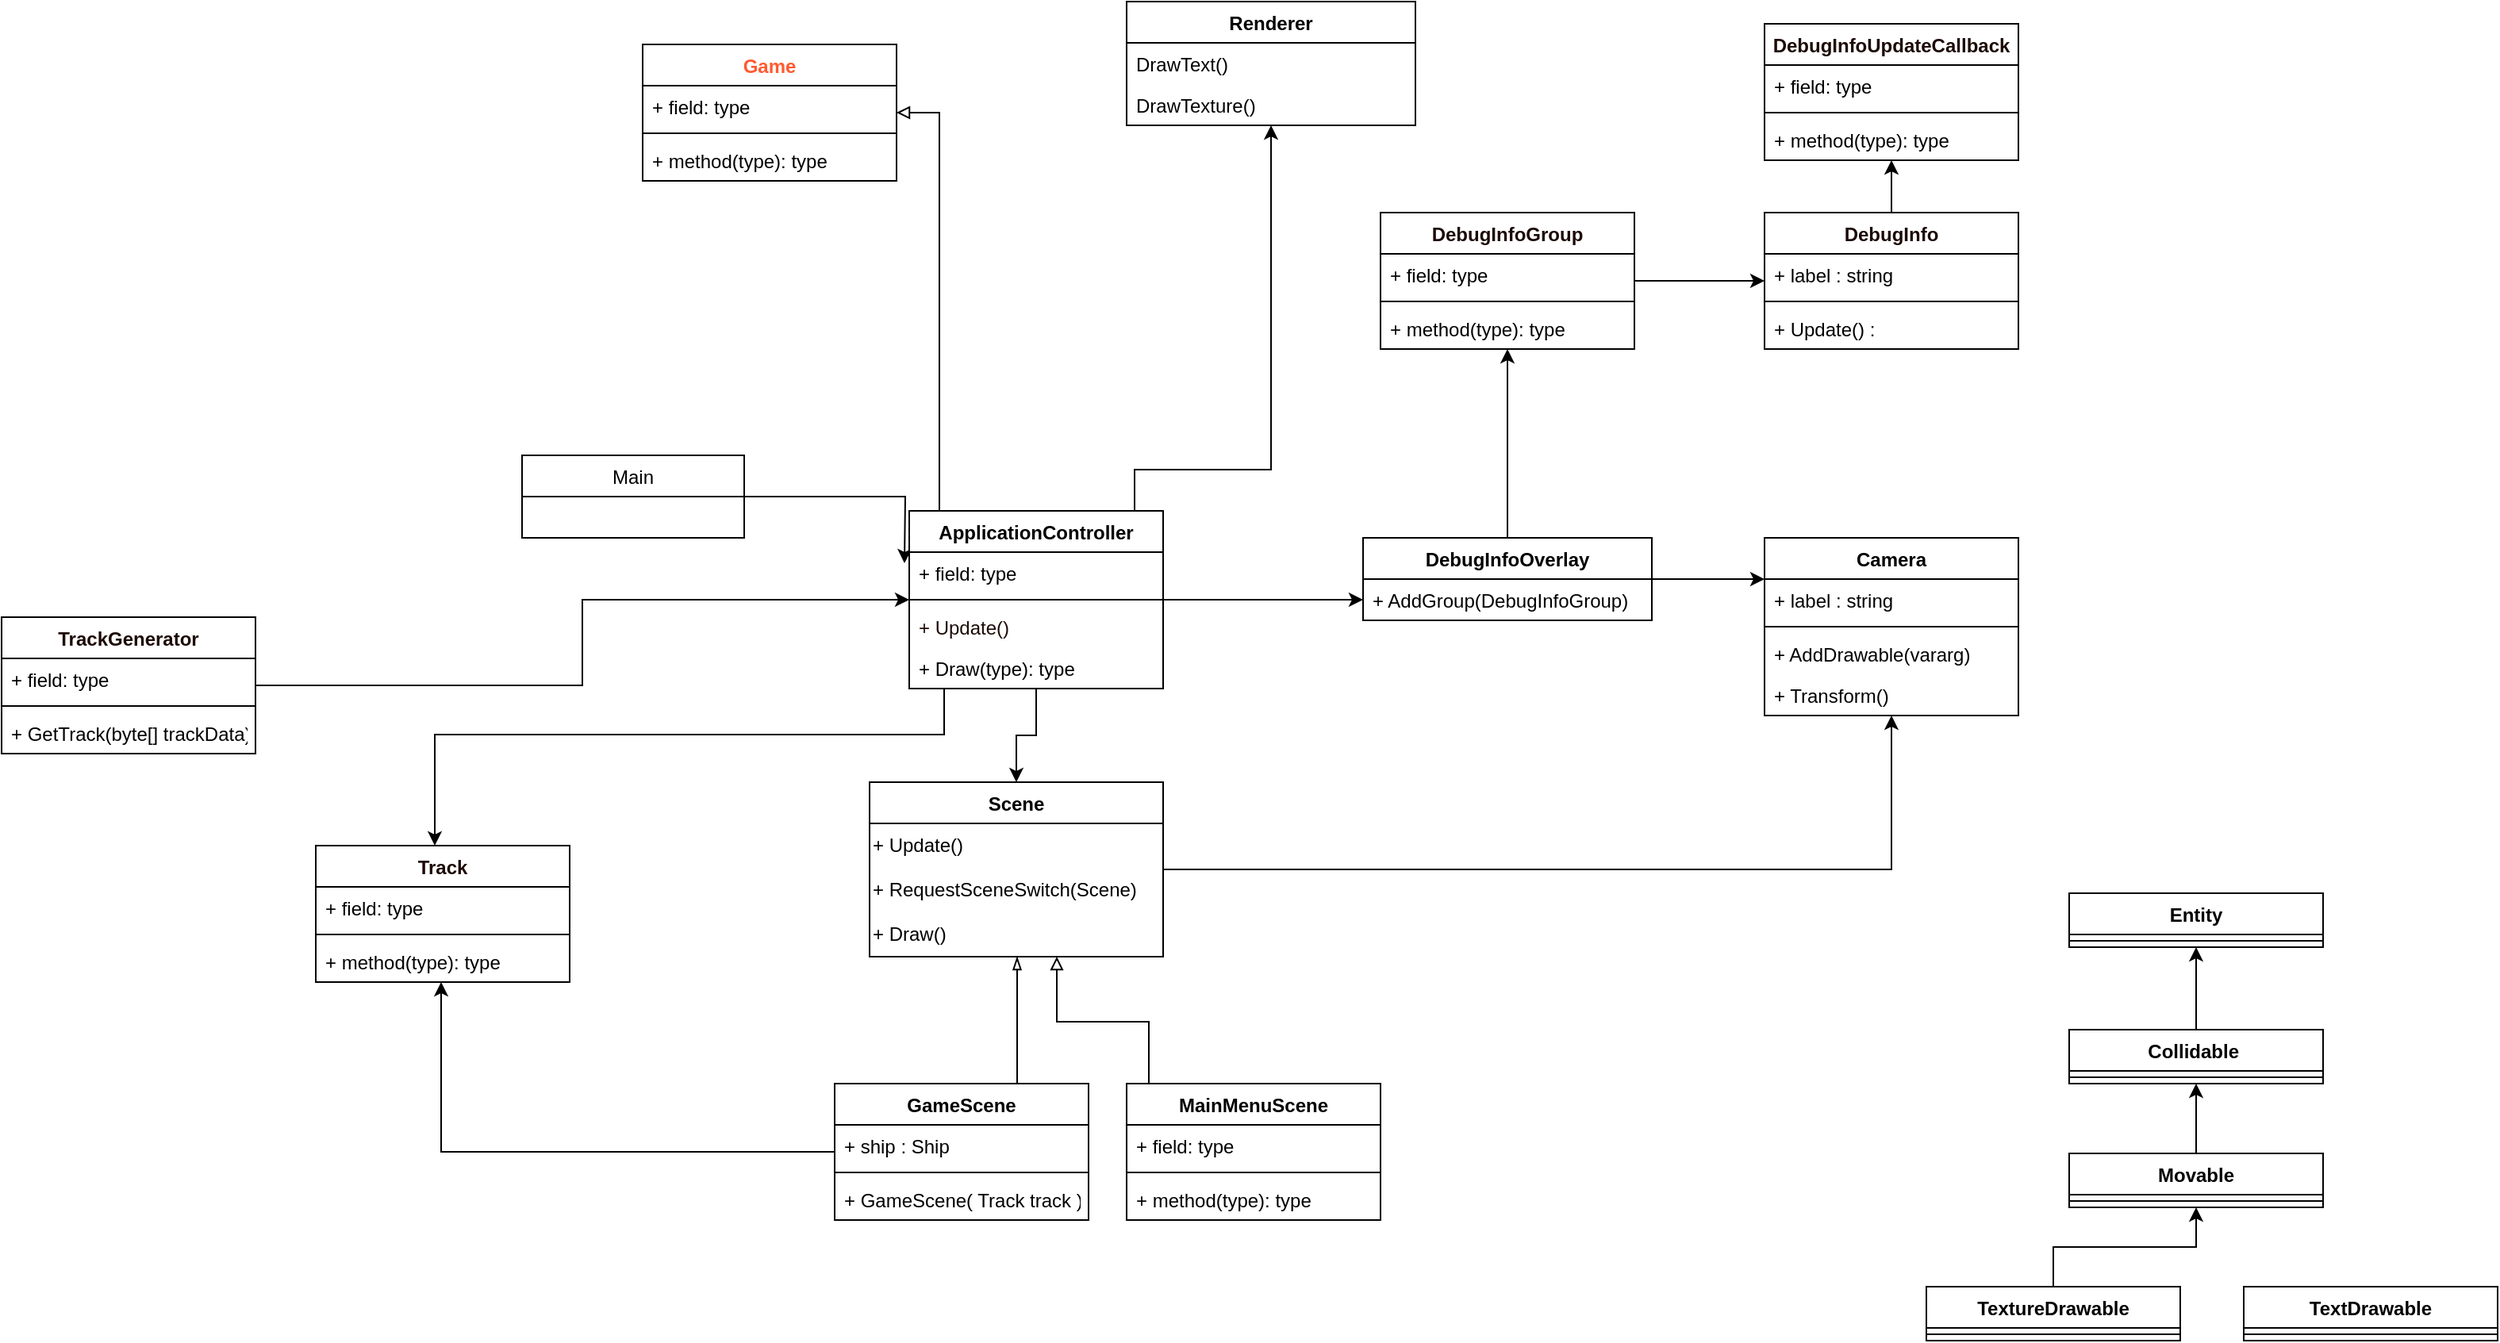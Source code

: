 <mxfile version="12.9.3" type="device"><diagram id="mxiK_QAR-Pll1zWQ23kL" name="Page-1"><mxGraphModel dx="1038" dy="647" grid="0" gridSize="10" guides="1" tooltips="1" connect="1" arrows="1" fold="1" page="1" pageScale="1" pageWidth="5000" pageHeight="5000" math="0" shadow="0"><root><mxCell id="0"/><mxCell id="1" parent="0"/><mxCell id="0sapLvZbMzvc2D1UZpV_-13" style="edgeStyle=orthogonalEdgeStyle;rounded=0;orthogonalLoop=1;jettySize=auto;html=1;" parent="1" source="0sapLvZbMzvc2D1UZpV_-12" edge="1"><mxGeometry relative="1" as="geometry"><mxPoint x="928" y="825" as="targetPoint"/></mxGeometry></mxCell><mxCell id="0sapLvZbMzvc2D1UZpV_-28" style="edgeStyle=orthogonalEdgeStyle;rounded=0;orthogonalLoop=1;jettySize=auto;html=1;endArrow=block;endFill=0;" parent="1" source="0sapLvZbMzvc2D1UZpV_-20" target="0sapLvZbMzvc2D1UZpV_-16" edge="1"><mxGeometry relative="1" as="geometry"><Array as="points"><mxPoint x="950" y="541"/></Array></mxGeometry></mxCell><mxCell id="0sapLvZbMzvc2D1UZpV_-38" style="edgeStyle=orthogonalEdgeStyle;rounded=0;orthogonalLoop=1;jettySize=auto;html=1;endArrow=classic;endFill=1;" parent="1" source="0sapLvZbMzvc2D1UZpV_-20" target="0sapLvZbMzvc2D1UZpV_-24" edge="1"><mxGeometry relative="1" as="geometry"/></mxCell><mxCell id="0sapLvZbMzvc2D1UZpV_-33" style="edgeStyle=orthogonalEdgeStyle;rounded=0;orthogonalLoop=1;jettySize=auto;html=1;endArrow=block;endFill=0;" parent="1" source="0sapLvZbMzvc2D1UZpV_-29" target="0sapLvZbMzvc2D1UZpV_-24" edge="1"><mxGeometry relative="1" as="geometry"><mxPoint x="906" y="1002" as="targetPoint"/><Array as="points"><mxPoint x="1082" y="1114"/><mxPoint x="1024" y="1114"/></Array></mxGeometry></mxCell><mxCell id="0sapLvZbMzvc2D1UZpV_-71" style="edgeStyle=orthogonalEdgeStyle;rounded=0;orthogonalLoop=1;jettySize=auto;html=1;endArrow=blockThin;endFill=0;fontColor=#FF5A30;" parent="1" source="0sapLvZbMzvc2D1UZpV_-34" target="0sapLvZbMzvc2D1UZpV_-24" edge="1"><mxGeometry relative="1" as="geometry"><Array as="points"><mxPoint x="999" y="1136"/><mxPoint x="999" y="1136"/></Array></mxGeometry></mxCell><mxCell id="0sapLvZbMzvc2D1UZpV_-72" style="edgeStyle=orthogonalEdgeStyle;rounded=0;orthogonalLoop=1;jettySize=auto;html=1;endArrow=classic;endFill=1;fontColor=#FF5A30;" parent="1" source="0sapLvZbMzvc2D1UZpV_-67" target="0sapLvZbMzvc2D1UZpV_-39" edge="1"><mxGeometry relative="1" as="geometry"><Array as="points"><mxPoint x="1352" y="834"/><mxPoint x="1352" y="834"/></Array></mxGeometry></mxCell><mxCell id="0sapLvZbMzvc2D1UZpV_-79" style="edgeStyle=orthogonalEdgeStyle;rounded=0;orthogonalLoop=1;jettySize=auto;html=1;endArrow=classic;endFill=1;fontColor=#1C0A05;" parent="1" source="0sapLvZbMzvc2D1UZpV_-20" target="0sapLvZbMzvc2D1UZpV_-70" edge="1"><mxGeometry relative="1" as="geometry"/></mxCell><mxCell id="yTdKxNWocLON9din9mry-3" style="edgeStyle=orthogonalEdgeStyle;rounded=0;orthogonalLoop=1;jettySize=auto;html=1;" parent="1" source="0sapLvZbMzvc2D1UZpV_-20" target="yTdKxNWocLON9din9mry-1" edge="1"><mxGeometry relative="1" as="geometry"><Array as="points"><mxPoint x="1073" y="766"/><mxPoint x="1159" y="766"/></Array></mxGeometry></mxCell><mxCell id="0sapLvZbMzvc2D1UZpV_-20" value="ApplicationController" style="swimlane;fontStyle=1;align=center;verticalAlign=top;childLayout=stackLayout;horizontal=1;startSize=26;horizontalStack=0;resizeParent=1;resizeParentMax=0;resizeLast=0;collapsible=1;marginBottom=0;" parent="1" vertex="1"><mxGeometry x="931" y="792" width="160" height="112" as="geometry"/></mxCell><mxCell id="0sapLvZbMzvc2D1UZpV_-21" value="+ field: type" style="text;strokeColor=none;fillColor=none;align=left;verticalAlign=top;spacingLeft=4;spacingRight=4;overflow=hidden;rotatable=0;points=[[0,0.5],[1,0.5]];portConstraint=eastwest;" parent="0sapLvZbMzvc2D1UZpV_-20" vertex="1"><mxGeometry y="26" width="160" height="26" as="geometry"/></mxCell><mxCell id="0sapLvZbMzvc2D1UZpV_-22" value="" style="line;strokeWidth=1;fillColor=none;align=left;verticalAlign=middle;spacingTop=-1;spacingLeft=3;spacingRight=3;rotatable=0;labelPosition=right;points=[];portConstraint=eastwest;" parent="0sapLvZbMzvc2D1UZpV_-20" vertex="1"><mxGeometry y="52" width="160" height="8" as="geometry"/></mxCell><mxCell id="0sapLvZbMzvc2D1UZpV_-117" value="+ Update()" style="text;strokeColor=none;fillColor=none;align=left;verticalAlign=top;spacingLeft=4;spacingRight=4;overflow=hidden;rotatable=0;points=[[0,0.5],[1,0.5]];portConstraint=eastwest;fontColor=#1C0A05;" parent="0sapLvZbMzvc2D1UZpV_-20" vertex="1"><mxGeometry y="60" width="160" height="26" as="geometry"/></mxCell><mxCell id="0sapLvZbMzvc2D1UZpV_-23" value="+ Draw(type): type" style="text;strokeColor=none;fillColor=none;align=left;verticalAlign=top;spacingLeft=4;spacingRight=4;overflow=hidden;rotatable=0;points=[[0,0.5],[1,0.5]];portConstraint=eastwest;" parent="0sapLvZbMzvc2D1UZpV_-20" vertex="1"><mxGeometry y="86" width="160" height="26" as="geometry"/></mxCell><mxCell id="0sapLvZbMzvc2D1UZpV_-126" style="edgeStyle=orthogonalEdgeStyle;rounded=0;orthogonalLoop=1;jettySize=auto;html=1;endArrow=classic;endFill=1;fontColor=#1C0A05;" parent="1" source="0sapLvZbMzvc2D1UZpV_-24" target="0sapLvZbMzvc2D1UZpV_-39" edge="1"><mxGeometry relative="1" as="geometry"/></mxCell><mxCell id="0sapLvZbMzvc2D1UZpV_-24" value="Scene" style="swimlane;fontStyle=1;align=center;verticalAlign=top;childLayout=stackLayout;horizontal=1;startSize=26;horizontalStack=0;resizeParent=1;resizeParentMax=0;resizeLast=0;collapsible=1;marginBottom=0;" parent="1" vertex="1"><mxGeometry x="906" y="963" width="185" height="110" as="geometry"/></mxCell><mxCell id="yTdKxNWocLON9din9mry-10" value="+ Update()" style="text;html=1;" parent="0sapLvZbMzvc2D1UZpV_-24" vertex="1"><mxGeometry y="26" width="185" height="28" as="geometry"/></mxCell><mxCell id="0sapLvZbMzvc2D1UZpV_-54" value="+ RequestSceneSwitch(Scene)" style="text;html=1;" parent="0sapLvZbMzvc2D1UZpV_-24" vertex="1"><mxGeometry y="54" width="185" height="28" as="geometry"/></mxCell><mxCell id="0sapLvZbMzvc2D1UZpV_-130" value="+ Draw()" style="text;html=1;" parent="0sapLvZbMzvc2D1UZpV_-24" vertex="1"><mxGeometry y="82" width="185" height="28" as="geometry"/></mxCell><mxCell id="0sapLvZbMzvc2D1UZpV_-109" style="edgeStyle=orthogonalEdgeStyle;rounded=0;orthogonalLoop=1;jettySize=auto;html=1;endArrow=classic;endFill=1;fontColor=#1C0A05;" parent="1" source="0sapLvZbMzvc2D1UZpV_-34" target="0sapLvZbMzvc2D1UZpV_-105" edge="1"><mxGeometry relative="1" as="geometry"><Array as="points"><mxPoint x="636" y="1196"/></Array></mxGeometry></mxCell><mxCell id="0sapLvZbMzvc2D1UZpV_-80" style="edgeStyle=orthogonalEdgeStyle;rounded=0;orthogonalLoop=1;jettySize=auto;html=1;endArrow=classic;endFill=1;fontColor=#1C0A05;" parent="1" source="0sapLvZbMzvc2D1UZpV_-67" target="0sapLvZbMzvc2D1UZpV_-75" edge="1"><mxGeometry relative="1" as="geometry"/></mxCell><mxCell id="0sapLvZbMzvc2D1UZpV_-114" style="edgeStyle=orthogonalEdgeStyle;rounded=0;orthogonalLoop=1;jettySize=auto;html=1;endArrow=classic;endFill=1;fontColor=#1C0A05;" parent="1" source="0sapLvZbMzvc2D1UZpV_-75" target="0sapLvZbMzvc2D1UZpV_-93" edge="1"><mxGeometry relative="1" as="geometry"/></mxCell><mxCell id="0sapLvZbMzvc2D1UZpV_-75" value="DebugInfoGroup" style="swimlane;fontStyle=1;align=center;verticalAlign=top;childLayout=stackLayout;horizontal=1;startSize=26;horizontalStack=0;resizeParent=1;resizeParentMax=0;resizeLast=0;collapsible=1;marginBottom=0;fontColor=#1C0A05;" parent="1" vertex="1"><mxGeometry x="1228" y="604" width="160" height="86" as="geometry"/></mxCell><mxCell id="0sapLvZbMzvc2D1UZpV_-76" value="+ field: type" style="text;strokeColor=none;fillColor=none;align=left;verticalAlign=top;spacingLeft=4;spacingRight=4;overflow=hidden;rotatable=0;points=[[0,0.5],[1,0.5]];portConstraint=eastwest;" parent="0sapLvZbMzvc2D1UZpV_-75" vertex="1"><mxGeometry y="26" width="160" height="26" as="geometry"/></mxCell><mxCell id="0sapLvZbMzvc2D1UZpV_-77" value="" style="line;strokeWidth=1;fillColor=none;align=left;verticalAlign=middle;spacingTop=-1;spacingLeft=3;spacingRight=3;rotatable=0;labelPosition=right;points=[];portConstraint=eastwest;" parent="0sapLvZbMzvc2D1UZpV_-75" vertex="1"><mxGeometry y="52" width="160" height="8" as="geometry"/></mxCell><mxCell id="0sapLvZbMzvc2D1UZpV_-78" value="+ method(type): type" style="text;strokeColor=none;fillColor=none;align=left;verticalAlign=top;spacingLeft=4;spacingRight=4;overflow=hidden;rotatable=0;points=[[0,0.5],[1,0.5]];portConstraint=eastwest;" parent="0sapLvZbMzvc2D1UZpV_-75" vertex="1"><mxGeometry y="60" width="160" height="26" as="geometry"/></mxCell><mxCell id="0sapLvZbMzvc2D1UZpV_-110" style="edgeStyle=orthogonalEdgeStyle;rounded=0;orthogonalLoop=1;jettySize=auto;html=1;endArrow=classic;endFill=1;fontColor=#1C0A05;" parent="1" source="0sapLvZbMzvc2D1UZpV_-23" target="0sapLvZbMzvc2D1UZpV_-105" edge="1"><mxGeometry relative="1" as="geometry"><Array as="points"><mxPoint x="953" y="933"/><mxPoint x="632" y="933"/></Array></mxGeometry></mxCell><mxCell id="0sapLvZbMzvc2D1UZpV_-81" value="DebugInfoUpdateCallback" style="swimlane;fontStyle=1;align=center;verticalAlign=top;childLayout=stackLayout;horizontal=1;startSize=26;horizontalStack=0;resizeParent=1;resizeParentMax=0;resizeLast=0;collapsible=1;marginBottom=0;fontColor=#1C0A05;" parent="1" vertex="1"><mxGeometry x="1470" y="485" width="160" height="86" as="geometry"/></mxCell><mxCell id="0sapLvZbMzvc2D1UZpV_-82" value="+ field: type" style="text;strokeColor=none;fillColor=none;align=left;verticalAlign=top;spacingLeft=4;spacingRight=4;overflow=hidden;rotatable=0;points=[[0,0.5],[1,0.5]];portConstraint=eastwest;" parent="0sapLvZbMzvc2D1UZpV_-81" vertex="1"><mxGeometry y="26" width="160" height="26" as="geometry"/></mxCell><mxCell id="0sapLvZbMzvc2D1UZpV_-83" value="" style="line;strokeWidth=1;fillColor=none;align=left;verticalAlign=middle;spacingTop=-1;spacingLeft=3;spacingRight=3;rotatable=0;labelPosition=right;points=[];portConstraint=eastwest;" parent="0sapLvZbMzvc2D1UZpV_-81" vertex="1"><mxGeometry y="52" width="160" height="8" as="geometry"/></mxCell><mxCell id="0sapLvZbMzvc2D1UZpV_-84" value="+ method(type): type" style="text;strokeColor=none;fillColor=none;align=left;verticalAlign=top;spacingLeft=4;spacingRight=4;overflow=hidden;rotatable=0;points=[[0,0.5],[1,0.5]];portConstraint=eastwest;" parent="0sapLvZbMzvc2D1UZpV_-81" vertex="1"><mxGeometry y="60" width="160" height="26" as="geometry"/></mxCell><mxCell id="0sapLvZbMzvc2D1UZpV_-16" value="Game" style="swimlane;fontStyle=1;align=center;verticalAlign=top;childLayout=stackLayout;horizontal=1;startSize=26;horizontalStack=0;resizeParent=1;resizeParentMax=0;resizeLast=0;collapsible=1;marginBottom=0;fontColor=#FF5A30;" parent="1" vertex="1"><mxGeometry x="763" y="498" width="160" height="86" as="geometry"/></mxCell><mxCell id="0sapLvZbMzvc2D1UZpV_-17" value="+ field: type" style="text;strokeColor=none;fillColor=none;align=left;verticalAlign=top;spacingLeft=4;spacingRight=4;overflow=hidden;rotatable=0;points=[[0,0.5],[1,0.5]];portConstraint=eastwest;" parent="0sapLvZbMzvc2D1UZpV_-16" vertex="1"><mxGeometry y="26" width="160" height="26" as="geometry"/></mxCell><mxCell id="0sapLvZbMzvc2D1UZpV_-18" value="" style="line;strokeWidth=1;fillColor=none;align=left;verticalAlign=middle;spacingTop=-1;spacingLeft=3;spacingRight=3;rotatable=0;labelPosition=right;points=[];portConstraint=eastwest;" parent="0sapLvZbMzvc2D1UZpV_-16" vertex="1"><mxGeometry y="52" width="160" height="8" as="geometry"/></mxCell><mxCell id="0sapLvZbMzvc2D1UZpV_-19" value="+ method(type): type" style="text;strokeColor=none;fillColor=none;align=left;verticalAlign=top;spacingLeft=4;spacingRight=4;overflow=hidden;rotatable=0;points=[[0,0.5],[1,0.5]];portConstraint=eastwest;" parent="0sapLvZbMzvc2D1UZpV_-16" vertex="1"><mxGeometry y="60" width="160" height="26" as="geometry"/></mxCell><mxCell id="yTdKxNWocLON9din9mry-1" value="Renderer" style="swimlane;fontStyle=1;align=center;verticalAlign=top;childLayout=stackLayout;horizontal=1;startSize=26;horizontalStack=0;resizeParent=1;resizeParentMax=0;resizeLast=0;collapsible=1;marginBottom=0;" parent="1" vertex="1"><mxGeometry x="1068" y="471" width="182" height="78" as="geometry"/></mxCell><mxCell id="yTdKxNWocLON9din9mry-21" value="DrawText()" style="text;strokeColor=none;fillColor=none;align=left;verticalAlign=top;spacingLeft=4;spacingRight=4;overflow=hidden;rotatable=0;points=[[0,0.5],[1,0.5]];portConstraint=eastwest;" parent="yTdKxNWocLON9din9mry-1" vertex="1"><mxGeometry y="26" width="182" height="26" as="geometry"/></mxCell><mxCell id="yTdKxNWocLON9din9mry-2" value="DrawTexture()" style="text;strokeColor=none;fillColor=none;align=left;verticalAlign=top;spacingLeft=4;spacingRight=4;overflow=hidden;rotatable=0;points=[[0,0.5],[1,0.5]];portConstraint=eastwest;" parent="yTdKxNWocLON9din9mry-1" vertex="1"><mxGeometry y="52" width="182" height="26" as="geometry"/></mxCell><mxCell id="0sapLvZbMzvc2D1UZpV_-34" value="GameScene" style="swimlane;fontStyle=1;align=center;verticalAlign=top;childLayout=stackLayout;horizontal=1;startSize=26;horizontalStack=0;resizeParent=1;resizeParentMax=0;resizeLast=0;collapsible=1;marginBottom=0;" parent="1" vertex="1"><mxGeometry x="884" y="1153" width="160" height="86" as="geometry"/></mxCell><mxCell id="0sapLvZbMzvc2D1UZpV_-35" value="+ ship : Ship" style="text;strokeColor=none;fillColor=none;align=left;verticalAlign=top;spacingLeft=4;spacingRight=4;overflow=hidden;rotatable=0;points=[[0,0.5],[1,0.5]];portConstraint=eastwest;" parent="0sapLvZbMzvc2D1UZpV_-34" vertex="1"><mxGeometry y="26" width="160" height="26" as="geometry"/></mxCell><mxCell id="0sapLvZbMzvc2D1UZpV_-36" value="" style="line;strokeWidth=1;fillColor=none;align=left;verticalAlign=middle;spacingTop=-1;spacingLeft=3;spacingRight=3;rotatable=0;labelPosition=right;points=[];portConstraint=eastwest;" parent="0sapLvZbMzvc2D1UZpV_-34" vertex="1"><mxGeometry y="52" width="160" height="8" as="geometry"/></mxCell><mxCell id="0sapLvZbMzvc2D1UZpV_-37" value="+ GameScene( Track track ) " style="text;strokeColor=none;fillColor=none;align=left;verticalAlign=top;spacingLeft=4;spacingRight=4;overflow=hidden;rotatable=0;points=[[0,0.5],[1,0.5]];portConstraint=eastwest;" parent="0sapLvZbMzvc2D1UZpV_-34" vertex="1"><mxGeometry y="60" width="160" height="26" as="geometry"/></mxCell><mxCell id="0sapLvZbMzvc2D1UZpV_-116" style="edgeStyle=orthogonalEdgeStyle;rounded=0;orthogonalLoop=1;jettySize=auto;html=1;endArrow=classic;endFill=1;fontColor=#1C0A05;" parent="1" source="0sapLvZbMzvc2D1UZpV_-93" target="0sapLvZbMzvc2D1UZpV_-81" edge="1"><mxGeometry relative="1" as="geometry"/></mxCell><mxCell id="0sapLvZbMzvc2D1UZpV_-93" value="DebugInfo" style="swimlane;fontStyle=1;align=center;verticalAlign=top;childLayout=stackLayout;horizontal=1;startSize=26;horizontalStack=0;resizeParent=1;resizeParentMax=0;resizeLast=0;collapsible=1;marginBottom=0;fontColor=#1C0A05;" parent="1" vertex="1"><mxGeometry x="1470" y="604" width="160" height="86" as="geometry"/></mxCell><mxCell id="0sapLvZbMzvc2D1UZpV_-94" value="+ label : string" style="text;strokeColor=none;fillColor=none;align=left;verticalAlign=top;spacingLeft=4;spacingRight=4;overflow=hidden;rotatable=0;points=[[0,0.5],[1,0.5]];portConstraint=eastwest;" parent="0sapLvZbMzvc2D1UZpV_-93" vertex="1"><mxGeometry y="26" width="160" height="26" as="geometry"/></mxCell><mxCell id="0sapLvZbMzvc2D1UZpV_-95" value="" style="line;strokeWidth=1;fillColor=none;align=left;verticalAlign=middle;spacingTop=-1;spacingLeft=3;spacingRight=3;rotatable=0;labelPosition=right;points=[];portConstraint=eastwest;" parent="0sapLvZbMzvc2D1UZpV_-93" vertex="1"><mxGeometry y="52" width="160" height="8" as="geometry"/></mxCell><mxCell id="0sapLvZbMzvc2D1UZpV_-96" value="+ Update() : " style="text;strokeColor=none;fillColor=none;align=left;verticalAlign=top;spacingLeft=4;spacingRight=4;overflow=hidden;rotatable=0;points=[[0,0.5],[1,0.5]];portConstraint=eastwest;" parent="0sapLvZbMzvc2D1UZpV_-93" vertex="1"><mxGeometry y="60" width="160" height="26" as="geometry"/></mxCell><mxCell id="0sapLvZbMzvc2D1UZpV_-39" value="Camera" style="swimlane;fontStyle=1;align=center;verticalAlign=top;childLayout=stackLayout;horizontal=1;startSize=26;horizontalStack=0;resizeParent=1;resizeParentMax=0;resizeLast=0;collapsible=1;marginBottom=0;" parent="1" vertex="1"><mxGeometry x="1470" y="809" width="160" height="112" as="geometry"/></mxCell><mxCell id="0sapLvZbMzvc2D1UZpV_-40" value="+ label : string" style="text;strokeColor=none;fillColor=none;align=left;verticalAlign=top;spacingLeft=4;spacingRight=4;overflow=hidden;rotatable=0;points=[[0,0.5],[1,0.5]];portConstraint=eastwest;" parent="0sapLvZbMzvc2D1UZpV_-39" vertex="1"><mxGeometry y="26" width="160" height="26" as="geometry"/></mxCell><mxCell id="0sapLvZbMzvc2D1UZpV_-41" value="" style="line;strokeWidth=1;fillColor=none;align=left;verticalAlign=middle;spacingTop=-1;spacingLeft=3;spacingRight=3;rotatable=0;labelPosition=right;points=[];portConstraint=eastwest;" parent="0sapLvZbMzvc2D1UZpV_-39" vertex="1"><mxGeometry y="52" width="160" height="8" as="geometry"/></mxCell><mxCell id="0sapLvZbMzvc2D1UZpV_-42" value="+ AddDrawable(vararg)" style="text;strokeColor=none;fillColor=none;align=left;verticalAlign=top;spacingLeft=4;spacingRight=4;overflow=hidden;rotatable=0;points=[[0,0.5],[1,0.5]];portConstraint=eastwest;" parent="0sapLvZbMzvc2D1UZpV_-39" vertex="1"><mxGeometry y="60" width="160" height="26" as="geometry"/></mxCell><mxCell id="yTdKxNWocLON9din9mry-23" value="+ Transform()" style="text;strokeColor=none;fillColor=none;align=left;verticalAlign=top;spacingLeft=4;spacingRight=4;overflow=hidden;rotatable=0;points=[[0,0.5],[1,0.5]];portConstraint=eastwest;" parent="0sapLvZbMzvc2D1UZpV_-39" vertex="1"><mxGeometry y="86" width="160" height="26" as="geometry"/></mxCell><mxCell id="0sapLvZbMzvc2D1UZpV_-105" value="Track" style="swimlane;fontStyle=1;align=center;verticalAlign=top;childLayout=stackLayout;horizontal=1;startSize=26;horizontalStack=0;resizeParent=1;resizeParentMax=0;resizeLast=0;collapsible=1;marginBottom=0;fontColor=#1C0A05;" parent="1" vertex="1"><mxGeometry x="557" y="1003" width="160" height="86" as="geometry"/></mxCell><mxCell id="0sapLvZbMzvc2D1UZpV_-106" value="+ field: type" style="text;strokeColor=none;fillColor=none;align=left;verticalAlign=top;spacingLeft=4;spacingRight=4;overflow=hidden;rotatable=0;points=[[0,0.5],[1,0.5]];portConstraint=eastwest;" parent="0sapLvZbMzvc2D1UZpV_-105" vertex="1"><mxGeometry y="26" width="160" height="26" as="geometry"/></mxCell><mxCell id="0sapLvZbMzvc2D1UZpV_-107" value="" style="line;strokeWidth=1;fillColor=none;align=left;verticalAlign=middle;spacingTop=-1;spacingLeft=3;spacingRight=3;rotatable=0;labelPosition=right;points=[];portConstraint=eastwest;" parent="0sapLvZbMzvc2D1UZpV_-105" vertex="1"><mxGeometry y="52" width="160" height="8" as="geometry"/></mxCell><mxCell id="0sapLvZbMzvc2D1UZpV_-108" value="+ method(type): type" style="text;strokeColor=none;fillColor=none;align=left;verticalAlign=top;spacingLeft=4;spacingRight=4;overflow=hidden;rotatable=0;points=[[0,0.5],[1,0.5]];portConstraint=eastwest;" parent="0sapLvZbMzvc2D1UZpV_-105" vertex="1"><mxGeometry y="60" width="160" height="26" as="geometry"/></mxCell><mxCell id="0sapLvZbMzvc2D1UZpV_-67" value="DebugInfoOverlay" style="swimlane;fontStyle=1;align=center;verticalAlign=top;childLayout=stackLayout;horizontal=1;startSize=26;horizontalStack=0;resizeParent=1;resizeParentMax=0;resizeLast=0;collapsible=1;marginBottom=0;" parent="1" vertex="1"><mxGeometry x="1217" y="809" width="182" height="52" as="geometry"/></mxCell><mxCell id="0sapLvZbMzvc2D1UZpV_-70" value="+ AddGroup(DebugInfoGroup)" style="text;strokeColor=none;fillColor=none;align=left;verticalAlign=top;spacingLeft=4;spacingRight=4;overflow=hidden;rotatable=0;points=[[0,0.5],[1,0.5]];portConstraint=eastwest;" parent="0sapLvZbMzvc2D1UZpV_-67" vertex="1"><mxGeometry y="26" width="182" height="26" as="geometry"/></mxCell><mxCell id="0sapLvZbMzvc2D1UZpV_-132" style="edgeStyle=orthogonalEdgeStyle;rounded=0;orthogonalLoop=1;jettySize=auto;html=1;endArrow=classic;endFill=1;fontColor=#1C0A05;" parent="1" source="0sapLvZbMzvc2D1UZpV_-122" target="0sapLvZbMzvc2D1UZpV_-20" edge="1"><mxGeometry relative="1" as="geometry"><mxPoint x="911" y="891" as="targetPoint"/></mxGeometry></mxCell><mxCell id="0sapLvZbMzvc2D1UZpV_-122" value="TrackGenerator" style="swimlane;fontStyle=1;align=center;verticalAlign=top;childLayout=stackLayout;horizontal=1;startSize=26;horizontalStack=0;resizeParent=1;resizeParentMax=0;resizeLast=0;collapsible=1;marginBottom=0;fontColor=#1C0A05;" parent="1" vertex="1"><mxGeometry x="359" y="859" width="160" height="86" as="geometry"/></mxCell><mxCell id="0sapLvZbMzvc2D1UZpV_-123" value="+ field: type" style="text;strokeColor=none;fillColor=none;align=left;verticalAlign=top;spacingLeft=4;spacingRight=4;overflow=hidden;rotatable=0;points=[[0,0.5],[1,0.5]];portConstraint=eastwest;" parent="0sapLvZbMzvc2D1UZpV_-122" vertex="1"><mxGeometry y="26" width="160" height="26" as="geometry"/></mxCell><mxCell id="0sapLvZbMzvc2D1UZpV_-124" value="" style="line;strokeWidth=1;fillColor=none;align=left;verticalAlign=middle;spacingTop=-1;spacingLeft=3;spacingRight=3;rotatable=0;labelPosition=right;points=[];portConstraint=eastwest;" parent="0sapLvZbMzvc2D1UZpV_-122" vertex="1"><mxGeometry y="52" width="160" height="8" as="geometry"/></mxCell><mxCell id="0sapLvZbMzvc2D1UZpV_-125" value="+ GetTrack(byte[] trackData)" style="text;strokeColor=none;fillColor=none;align=left;verticalAlign=top;spacingLeft=4;spacingRight=4;overflow=hidden;rotatable=0;points=[[0,0.5],[1,0.5]];portConstraint=eastwest;" parent="0sapLvZbMzvc2D1UZpV_-122" vertex="1"><mxGeometry y="60" width="160" height="26" as="geometry"/></mxCell><mxCell id="0sapLvZbMzvc2D1UZpV_-12" value="Main" style="swimlane;fontStyle=0;childLayout=stackLayout;horizontal=1;startSize=26;fillColor=none;horizontalStack=0;resizeParent=1;resizeParentMax=0;resizeLast=0;collapsible=1;marginBottom=0;" parent="1" vertex="1"><mxGeometry x="687" y="757" width="140" height="52" as="geometry"/></mxCell><mxCell id="0sapLvZbMzvc2D1UZpV_-29" value="MainMenuScene" style="swimlane;fontStyle=1;align=center;verticalAlign=top;childLayout=stackLayout;horizontal=1;startSize=26;horizontalStack=0;resizeParent=1;resizeParentMax=0;resizeLast=0;collapsible=1;marginBottom=0;" parent="1" vertex="1"><mxGeometry x="1068" y="1153" width="160" height="86" as="geometry"/></mxCell><mxCell id="0sapLvZbMzvc2D1UZpV_-30" value="+ field: type" style="text;strokeColor=none;fillColor=none;align=left;verticalAlign=top;spacingLeft=4;spacingRight=4;overflow=hidden;rotatable=0;points=[[0,0.5],[1,0.5]];portConstraint=eastwest;" parent="0sapLvZbMzvc2D1UZpV_-29" vertex="1"><mxGeometry y="26" width="160" height="26" as="geometry"/></mxCell><mxCell id="0sapLvZbMzvc2D1UZpV_-31" value="" style="line;strokeWidth=1;fillColor=none;align=left;verticalAlign=middle;spacingTop=-1;spacingLeft=3;spacingRight=3;rotatable=0;labelPosition=right;points=[];portConstraint=eastwest;" parent="0sapLvZbMzvc2D1UZpV_-29" vertex="1"><mxGeometry y="52" width="160" height="8" as="geometry"/></mxCell><mxCell id="0sapLvZbMzvc2D1UZpV_-32" value="+ method(type): type" style="text;strokeColor=none;fillColor=none;align=left;verticalAlign=top;spacingLeft=4;spacingRight=4;overflow=hidden;rotatable=0;points=[[0,0.5],[1,0.5]];portConstraint=eastwest;" parent="0sapLvZbMzvc2D1UZpV_-29" vertex="1"><mxGeometry y="60" width="160" height="26" as="geometry"/></mxCell><mxCell id="yTdKxNWocLON9din9mry-11" value="Entity" style="swimlane;fontStyle=1;align=center;verticalAlign=top;childLayout=stackLayout;horizontal=1;startSize=26;horizontalStack=0;resizeParent=1;resizeParentMax=0;resizeLast=0;collapsible=1;marginBottom=0;" parent="1" vertex="1"><mxGeometry x="1662" y="1033" width="160" height="34" as="geometry"/></mxCell><mxCell id="yTdKxNWocLON9din9mry-13" value="" style="line;strokeWidth=1;fillColor=none;align=left;verticalAlign=middle;spacingTop=-1;spacingLeft=3;spacingRight=3;rotatable=0;labelPosition=right;points=[];portConstraint=eastwest;" parent="yTdKxNWocLON9din9mry-11" vertex="1"><mxGeometry y="26" width="160" height="8" as="geometry"/></mxCell><mxCell id="-qd7jBjd4UkmY2n4ZQZr-3" style="edgeStyle=orthogonalEdgeStyle;rounded=0;orthogonalLoop=1;jettySize=auto;html=1;" edge="1" parent="1" source="-qd7jBjd4UkmY2n4ZQZr-1" target="yTdKxNWocLON9din9mry-11"><mxGeometry relative="1" as="geometry"/></mxCell><mxCell id="-qd7jBjd4UkmY2n4ZQZr-1" value="Collidable " style="swimlane;fontStyle=1;align=center;verticalAlign=top;childLayout=stackLayout;horizontal=1;startSize=26;horizontalStack=0;resizeParent=1;resizeParentMax=0;resizeLast=0;collapsible=1;marginBottom=0;" vertex="1" parent="1"><mxGeometry x="1662" y="1119" width="160" height="34" as="geometry"/></mxCell><mxCell id="-qd7jBjd4UkmY2n4ZQZr-2" value="" style="line;strokeWidth=1;fillColor=none;align=left;verticalAlign=middle;spacingTop=-1;spacingLeft=3;spacingRight=3;rotatable=0;labelPosition=right;points=[];portConstraint=eastwest;" vertex="1" parent="-qd7jBjd4UkmY2n4ZQZr-1"><mxGeometry y="26" width="160" height="8" as="geometry"/></mxCell><mxCell id="-qd7jBjd4UkmY2n4ZQZr-6" style="edgeStyle=orthogonalEdgeStyle;rounded=0;orthogonalLoop=1;jettySize=auto;html=1;" edge="1" parent="1" source="-qd7jBjd4UkmY2n4ZQZr-4" target="-qd7jBjd4UkmY2n4ZQZr-1"><mxGeometry relative="1" as="geometry"/></mxCell><mxCell id="-qd7jBjd4UkmY2n4ZQZr-4" value="Movable" style="swimlane;fontStyle=1;align=center;verticalAlign=top;childLayout=stackLayout;horizontal=1;startSize=26;horizontalStack=0;resizeParent=1;resizeParentMax=0;resizeLast=0;collapsible=1;marginBottom=0;" vertex="1" parent="1"><mxGeometry x="1662" y="1197" width="160" height="34" as="geometry"/></mxCell><mxCell id="-qd7jBjd4UkmY2n4ZQZr-5" value="" style="line;strokeWidth=1;fillColor=none;align=left;verticalAlign=middle;spacingTop=-1;spacingLeft=3;spacingRight=3;rotatable=0;labelPosition=right;points=[];portConstraint=eastwest;" vertex="1" parent="-qd7jBjd4UkmY2n4ZQZr-4"><mxGeometry y="26" width="160" height="8" as="geometry"/></mxCell><mxCell id="-qd7jBjd4UkmY2n4ZQZr-11" style="edgeStyle=orthogonalEdgeStyle;rounded=0;orthogonalLoop=1;jettySize=auto;html=1;" edge="1" parent="1" source="yTdKxNWocLON9din9mry-16" target="-qd7jBjd4UkmY2n4ZQZr-4"><mxGeometry relative="1" as="geometry"/></mxCell><mxCell id="yTdKxNWocLON9din9mry-16" value="TextureDrawable" style="swimlane;fontStyle=1;align=center;verticalAlign=top;childLayout=stackLayout;horizontal=1;startSize=26;horizontalStack=0;resizeParent=1;resizeParentMax=0;resizeLast=0;collapsible=1;marginBottom=0;" parent="1" vertex="1"><mxGeometry x="1572" y="1281" width="160" height="34" as="geometry"/></mxCell><mxCell id="yTdKxNWocLON9din9mry-17" value="" style="line;strokeWidth=1;fillColor=none;align=left;verticalAlign=middle;spacingTop=-1;spacingLeft=3;spacingRight=3;rotatable=0;labelPosition=right;points=[];portConstraint=eastwest;" parent="yTdKxNWocLON9din9mry-16" vertex="1"><mxGeometry y="26" width="160" height="8" as="geometry"/></mxCell><mxCell id="-qd7jBjd4UkmY2n4ZQZr-8" value="TextDrawable" style="swimlane;fontStyle=1;align=center;verticalAlign=top;childLayout=stackLayout;horizontal=1;startSize=26;horizontalStack=0;resizeParent=1;resizeParentMax=0;resizeLast=0;collapsible=1;marginBottom=0;" vertex="1" parent="1"><mxGeometry x="1772" y="1281" width="160" height="34" as="geometry"/></mxCell><mxCell id="-qd7jBjd4UkmY2n4ZQZr-9" value="" style="line;strokeWidth=1;fillColor=none;align=left;verticalAlign=middle;spacingTop=-1;spacingLeft=3;spacingRight=3;rotatable=0;labelPosition=right;points=[];portConstraint=eastwest;" vertex="1" parent="-qd7jBjd4UkmY2n4ZQZr-8"><mxGeometry y="26" width="160" height="8" as="geometry"/></mxCell></root></mxGraphModel></diagram></mxfile>
